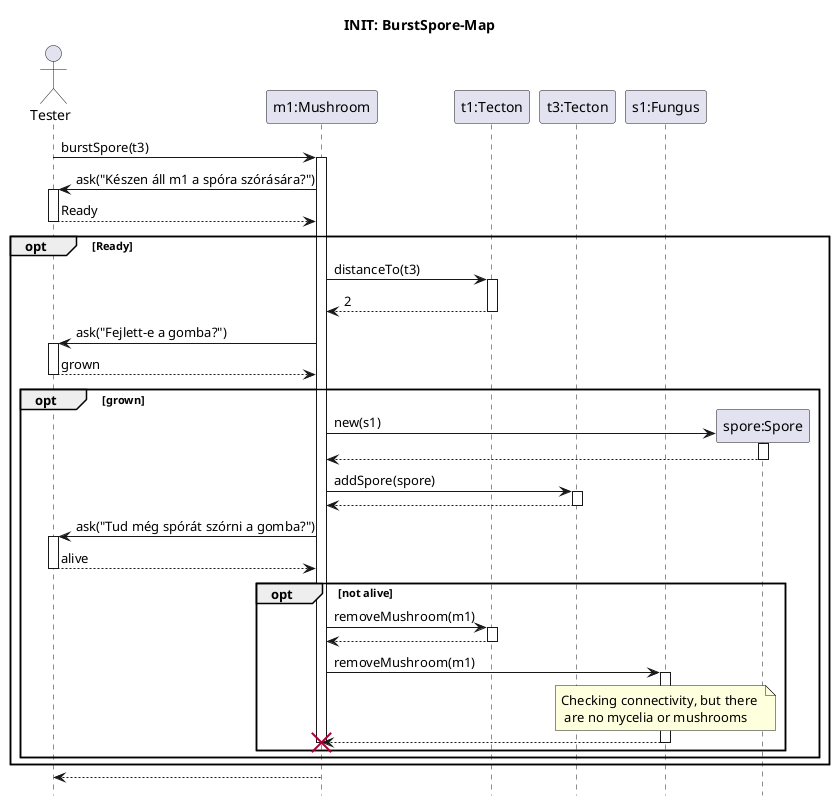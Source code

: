@startuml Burst-spore/dist2
title INIT: BurstSpore-Map

hide footbox

actor Tester
participant "m1:Mushroom" as m1
participant "t1:Tecton" as t1
participant "t3:Tecton" as t3
participant "s1:Fungus" as s1
participant "spore:Spore" as spore

Tester -> m1 : burstSpore(t3)
activate m1

m1 -> Tester:  ask("Készen áll m1 a spóra szórására?")
activate Tester
return Ready

opt Ready
    m1 -> t1 : distanceTo(t3)
    ' Itt valahogy lemérjük a távolságot
    activate t1
    return 2

    m1 -> Tester:  ask("Fejlett-e a gomba?")
    activate Tester
    return grown

    opt grown
        create spore
        m1 -> spore : new(s1)
        activate spore
        return

        m1 -> t3 : addSpore(spore)
        activate t3
        return

        m1 -> Tester:  ask("Tud még spórát szórni a gomba?")
        activate Tester
        return alive

        opt not alive
            m1 -> t1 : removeMushroom(m1)
            activate t1
            return
            m1 -> s1 : removeMushroom(m1)
            activate s1
            note over s1: Checking connectivity, but there \n are no mycelia or mushrooms
            return
            destroy m1
        end
    end
end

return